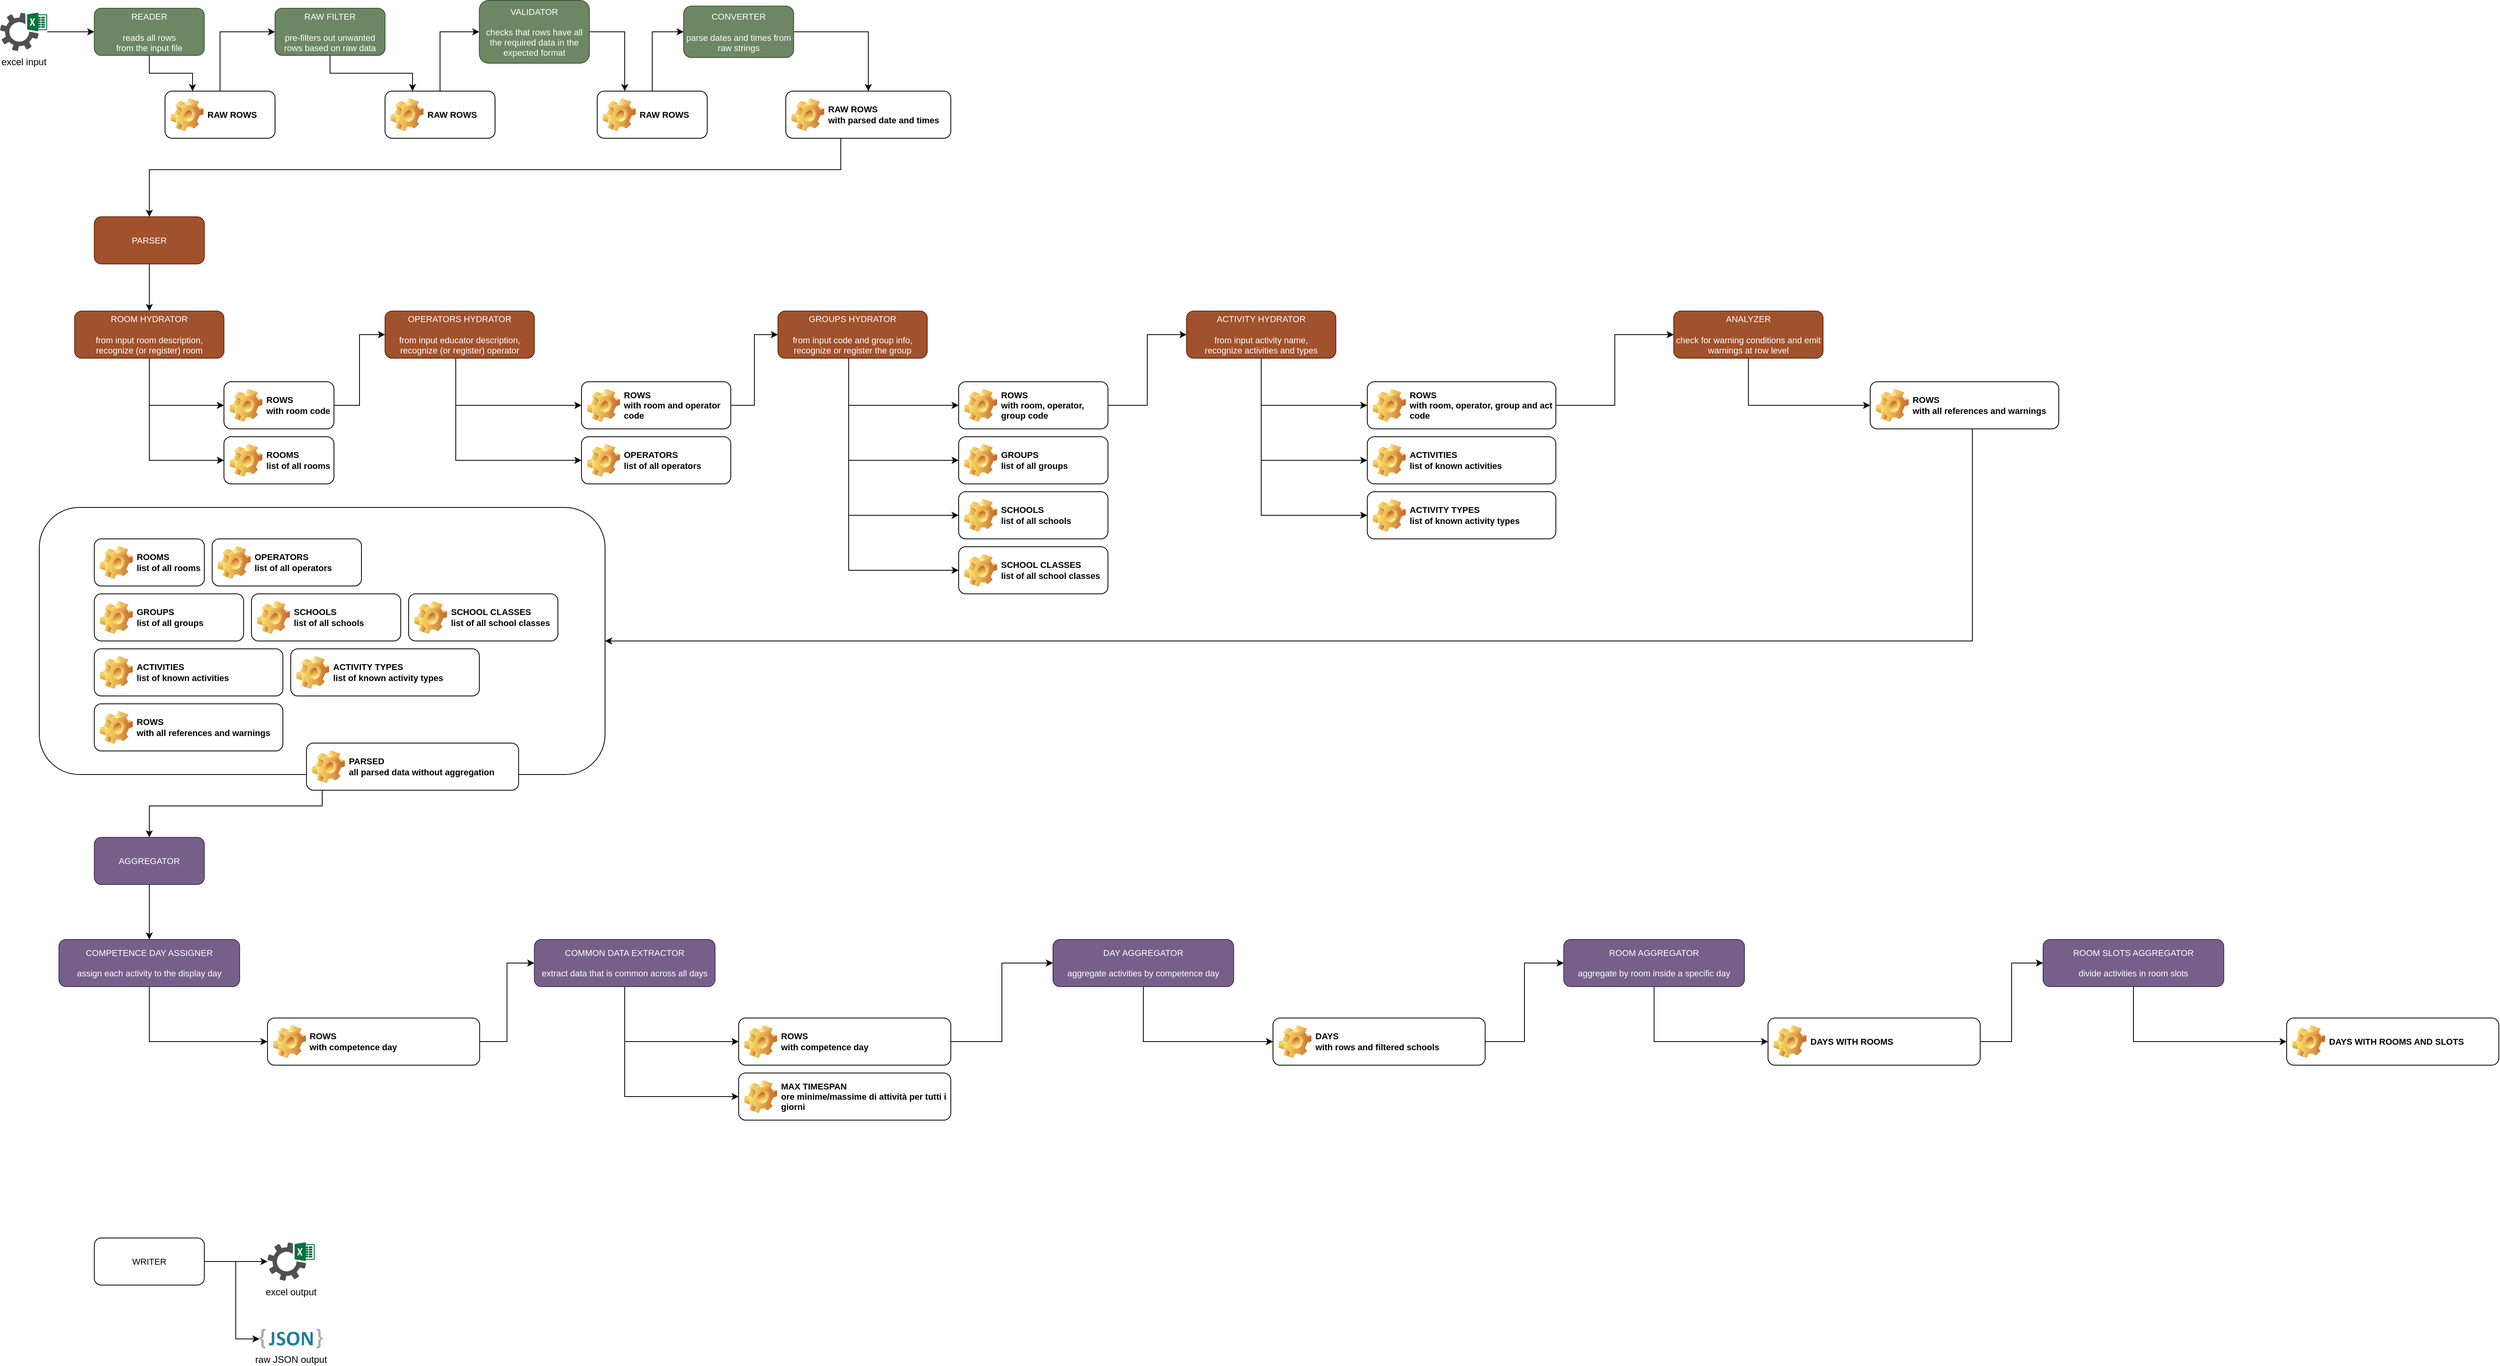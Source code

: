 <mxfile version="15.5.4" type="embed"><diagram id="JesT1ud212xel_Hu2zkj" name="Page-1"><mxGraphModel dx="905" dy="813" grid="1" gridSize="10" guides="1" tooltips="1" connect="1" arrows="1" fold="1" page="1" pageScale="1" pageWidth="850" pageHeight="1100" math="0" shadow="0"><root><mxCell id="0"/><mxCell id="1" parent="0"/><mxCell id="90" style="edgeStyle=orthogonalEdgeStyle;rounded=0;orthogonalLoop=1;jettySize=auto;html=1;entryX=0.5;entryY=0;entryDx=0;entryDy=0;" parent="1" source="89" target="80" edge="1"><mxGeometry relative="1" as="geometry"/></mxCell><mxCell id="89" value="" style="rounded=1;whiteSpace=wrap;html=1;" parent="1" vertex="1"><mxGeometry x="90" y="670" width="720" height="340" as="geometry"/></mxCell><mxCell id="10" style="edgeStyle=orthogonalEdgeStyle;rounded=0;orthogonalLoop=1;jettySize=auto;html=1;" parent="1" source="2" target="9" edge="1"><mxGeometry relative="1" as="geometry"/></mxCell><mxCell id="2" value="excel input" style="sketch=0;pointerEvents=1;shadow=0;dashed=0;html=1;strokeColor=none;fillColor=#505050;labelPosition=center;verticalLabelPosition=bottom;verticalAlign=top;outlineConnect=0;align=center;shape=mxgraph.office.services.excel_services;" parent="1" vertex="1"><mxGeometry x="40" y="40" width="60" height="49" as="geometry"/></mxCell><mxCell id="7" value="raw JSON output" style="dashed=0;outlineConnect=0;html=1;align=center;labelPosition=center;verticalLabelPosition=bottom;verticalAlign=top;shape=mxgraph.weblogos.json_2" parent="1" vertex="1"><mxGeometry x="370.2" y="1715.5" width="80.4" height="25.2" as="geometry"/></mxCell><mxCell id="8" value="excel output" style="sketch=0;pointerEvents=1;shadow=0;dashed=0;html=1;strokeColor=none;fillColor=#505050;labelPosition=center;verticalLabelPosition=bottom;verticalAlign=top;outlineConnect=0;align=center;shape=mxgraph.office.services.excel_services;" parent="1" vertex="1"><mxGeometry x="380.4" y="1605.5" width="60" height="49" as="geometry"/></mxCell><mxCell id="37" style="edgeStyle=orthogonalEdgeStyle;rounded=0;orthogonalLoop=1;jettySize=auto;html=1;entryX=0.25;entryY=0;entryDx=0;entryDy=0;" parent="1" source="9" target="16" edge="1"><mxGeometry relative="1" as="geometry"/></mxCell><mxCell id="9" value="READER&lt;br&gt;&lt;br style=&quot;font-size: 11px&quot;&gt;reads all rows&lt;br&gt;from the input file" style="rounded=1;whiteSpace=wrap;html=1;fillColor=#6d8764;strokeColor=#3A5431;fontColor=#ffffff;fontSize=11;" parent="1" vertex="1"><mxGeometry x="160" y="34.5" width="140" height="60" as="geometry"/></mxCell><mxCell id="38" style="edgeStyle=orthogonalEdgeStyle;rounded=0;orthogonalLoop=1;jettySize=auto;html=1;entryX=0;entryY=0.5;entryDx=0;entryDy=0;" parent="1" source="16" target="18" edge="1"><mxGeometry relative="1" as="geometry"/></mxCell><mxCell id="16" value="RAW ROWS" style="label;whiteSpace=wrap;html=1;image=img/clipart/Gear_128x128.png;fontSize=11;" parent="1" vertex="1"><mxGeometry x="250" y="140" width="140" height="60" as="geometry"/></mxCell><mxCell id="35" style="edgeStyle=orthogonalEdgeStyle;rounded=0;orthogonalLoop=1;jettySize=auto;html=1;entryX=0.25;entryY=0;entryDx=0;entryDy=0;" parent="1" source="18" target="20" edge="1"><mxGeometry relative="1" as="geometry"/></mxCell><mxCell id="18" value="RAW FILTER&lt;br&gt;&lt;br style=&quot;font-size: 11px&quot;&gt;pre-filters out unwanted rows based on raw data" style="rounded=1;whiteSpace=wrap;html=1;fillColor=#6d8764;strokeColor=#3A5431;fontSize=11;fontColor=#ffffff;" parent="1" vertex="1"><mxGeometry x="390" y="34.5" width="140" height="60" as="geometry"/></mxCell><mxCell id="36" style="edgeStyle=orthogonalEdgeStyle;rounded=0;orthogonalLoop=1;jettySize=auto;html=1;entryX=0;entryY=0.5;entryDx=0;entryDy=0;" parent="1" source="20" target="28" edge="1"><mxGeometry relative="1" as="geometry"/></mxCell><mxCell id="20" value="RAW ROWS" style="label;whiteSpace=wrap;html=1;image=img/clipart/Gear_128x128.png;fontSize=11;" parent="1" vertex="1"><mxGeometry x="530" y="140" width="140" height="60" as="geometry"/></mxCell><mxCell id="23" style="edgeStyle=orthogonalEdgeStyle;rounded=0;orthogonalLoop=1;jettySize=auto;html=1;fontSize=11;" parent="1" source="22" target="8" edge="1"><mxGeometry relative="1" as="geometry"/></mxCell><mxCell id="24" style="edgeStyle=orthogonalEdgeStyle;rounded=0;orthogonalLoop=1;jettySize=auto;html=1;fontSize=11;" parent="1" source="22" target="7" edge="1"><mxGeometry relative="1" as="geometry"><Array as="points"><mxPoint x="340" y="1630.5"/><mxPoint x="340" y="1728.5"/></Array></mxGeometry></mxCell><mxCell id="22" value="WRITER" style="rounded=1;whiteSpace=wrap;html=1;fontSize=11;" parent="1" vertex="1"><mxGeometry x="160" y="1600" width="140" height="60" as="geometry"/></mxCell><mxCell id="47" style="edgeStyle=orthogonalEdgeStyle;rounded=0;orthogonalLoop=1;jettySize=auto;html=1;entryX=0.5;entryY=0;entryDx=0;entryDy=0;" parent="1" source="25" target="46" edge="1"><mxGeometry relative="1" as="geometry"/></mxCell><mxCell id="25" value="PARSER" style="rounded=1;whiteSpace=wrap;html=1;fillColor=#a0522d;strokeColor=#6D1F00;fontColor=#ffffff;fontSize=11;" parent="1" vertex="1"><mxGeometry x="160" y="300" width="140" height="60" as="geometry"/></mxCell><mxCell id="40" style="edgeStyle=orthogonalEdgeStyle;rounded=0;orthogonalLoop=1;jettySize=auto;html=1;entryX=0.25;entryY=0;entryDx=0;entryDy=0;" parent="1" source="28" target="30" edge="1"><mxGeometry relative="1" as="geometry"/></mxCell><mxCell id="28" value="VALIDATOR&lt;br&gt;&lt;br&gt;checks that rows have all the required data in the expected format" style="rounded=1;whiteSpace=wrap;html=1;fillColor=#6d8764;strokeColor=#3A5431;fontSize=11;fontColor=#ffffff;" parent="1" vertex="1"><mxGeometry x="650" y="24.5" width="140" height="80" as="geometry"/></mxCell><mxCell id="41" style="edgeStyle=orthogonalEdgeStyle;rounded=0;orthogonalLoop=1;jettySize=auto;html=1;exitX=0.5;exitY=1;exitDx=0;exitDy=0;" parent="1" source="44" target="25" edge="1"><mxGeometry relative="1" as="geometry"><Array as="points"><mxPoint x="1110" y="240"/><mxPoint x="230" y="240"/></Array></mxGeometry></mxCell><mxCell id="43" style="edgeStyle=orthogonalEdgeStyle;rounded=0;orthogonalLoop=1;jettySize=auto;html=1;entryX=0;entryY=0.5;entryDx=0;entryDy=0;" parent="1" source="30" target="42" edge="1"><mxGeometry relative="1" as="geometry"/></mxCell><mxCell id="30" value="RAW ROWS" style="label;whiteSpace=wrap;html=1;image=img/clipart/Gear_128x128.png;fontSize=11;" parent="1" vertex="1"><mxGeometry x="800" y="140" width="140" height="60" as="geometry"/></mxCell><mxCell id="45" style="edgeStyle=orthogonalEdgeStyle;rounded=0;orthogonalLoop=1;jettySize=auto;html=1;entryX=0.5;entryY=0;entryDx=0;entryDy=0;" parent="1" source="42" target="44" edge="1"><mxGeometry relative="1" as="geometry"><Array as="points"><mxPoint x="1145" y="65"/></Array></mxGeometry></mxCell><mxCell id="42" value="CONVERTER&lt;br&gt;&lt;br&gt;parse dates and times from raw strings" style="rounded=1;whiteSpace=wrap;html=1;fillColor=#6d8764;strokeColor=#3A5431;fontSize=11;fontColor=#ffffff;" parent="1" vertex="1"><mxGeometry x="910" y="31.75" width="140" height="65.5" as="geometry"/></mxCell><mxCell id="44" value="RAW ROWS&lt;br&gt;with parsed date and times" style="label;whiteSpace=wrap;html=1;image=img/clipart/Gear_128x128.png;fontSize=11;" parent="1" vertex="1"><mxGeometry x="1040" y="140" width="210" height="60" as="geometry"/></mxCell><mxCell id="50" style="edgeStyle=orthogonalEdgeStyle;rounded=0;orthogonalLoop=1;jettySize=auto;html=1;entryX=0;entryY=0.5;entryDx=0;entryDy=0;" parent="1" source="46" target="48" edge="1"><mxGeometry relative="1" as="geometry"/></mxCell><mxCell id="51" style="edgeStyle=orthogonalEdgeStyle;rounded=0;orthogonalLoop=1;jettySize=auto;html=1;entryX=0;entryY=0.5;entryDx=0;entryDy=0;" parent="1" source="46" target="49" edge="1"><mxGeometry relative="1" as="geometry"/></mxCell><mxCell id="46" value="ROOM HYDRATOR&lt;br&gt;&lt;br&gt;from input room description, &lt;br&gt;recognize (or register) room" style="rounded=1;whiteSpace=wrap;html=1;fillColor=#a0522d;strokeColor=#6D1F00;fontColor=#ffffff;fontSize=11;" parent="1" vertex="1"><mxGeometry x="135" y="420" width="190" height="60" as="geometry"/></mxCell><mxCell id="48" value="ROOMS&lt;br&gt;list of all rooms" style="label;whiteSpace=wrap;html=1;image=img/clipart/Gear_128x128.png;fontSize=11;" parent="1" vertex="1"><mxGeometry x="325" y="580" width="140" height="60" as="geometry"/></mxCell><mxCell id="53" style="edgeStyle=orthogonalEdgeStyle;rounded=0;orthogonalLoop=1;jettySize=auto;html=1;entryX=0;entryY=0.5;entryDx=0;entryDy=0;" parent="1" source="49" target="52" edge="1"><mxGeometry relative="1" as="geometry"/></mxCell><mxCell id="49" value="ROWS&lt;br&gt;with room code" style="label;whiteSpace=wrap;html=1;image=img/clipart/Gear_128x128.png;fontSize=11;" parent="1" vertex="1"><mxGeometry x="325" y="510" width="140" height="60" as="geometry"/></mxCell><mxCell id="56" style="edgeStyle=orthogonalEdgeStyle;rounded=0;orthogonalLoop=1;jettySize=auto;html=1;entryX=0;entryY=0.5;entryDx=0;entryDy=0;" parent="1" source="52" target="54" edge="1"><mxGeometry relative="1" as="geometry"><Array as="points"><mxPoint x="620" y="610"/></Array></mxGeometry></mxCell><mxCell id="57" style="edgeStyle=orthogonalEdgeStyle;rounded=0;orthogonalLoop=1;jettySize=auto;html=1;entryX=0;entryY=0.5;entryDx=0;entryDy=0;" parent="1" source="52" target="55" edge="1"><mxGeometry relative="1" as="geometry"><Array as="points"><mxPoint x="620" y="540"/></Array></mxGeometry></mxCell><mxCell id="52" value="OPERATORS HYDRATOR&lt;br&gt;&lt;br&gt;from input educator description, &lt;br&gt;recognize (or register) operator" style="rounded=1;whiteSpace=wrap;html=1;fillColor=#a0522d;strokeColor=#6D1F00;fontColor=#ffffff;fontSize=11;" parent="1" vertex="1"><mxGeometry x="530" y="420" width="190" height="60" as="geometry"/></mxCell><mxCell id="54" value="OPERATORS&lt;br&gt;list of all operators" style="label;whiteSpace=wrap;html=1;image=img/clipart/Gear_128x128.png;fontSize=11;" parent="1" vertex="1"><mxGeometry x="780" y="580" width="190" height="60" as="geometry"/></mxCell><mxCell id="59" style="edgeStyle=orthogonalEdgeStyle;rounded=0;orthogonalLoop=1;jettySize=auto;html=1;entryX=0;entryY=0.5;entryDx=0;entryDy=0;" parent="1" source="55" target="58" edge="1"><mxGeometry relative="1" as="geometry"/></mxCell><mxCell id="55" value="ROWS&lt;br&gt;with room and operator code" style="label;whiteSpace=wrap;html=1;image=img/clipart/Gear_128x128.png;fontSize=11;" parent="1" vertex="1"><mxGeometry x="780" y="510" width="190" height="60" as="geometry"/></mxCell><mxCell id="62" style="edgeStyle=orthogonalEdgeStyle;rounded=0;orthogonalLoop=1;jettySize=auto;html=1;entryX=0;entryY=0.5;entryDx=0;entryDy=0;" parent="1" source="58" target="61" edge="1"><mxGeometry relative="1" as="geometry"><Array as="points"><mxPoint x="1120" y="610"/></Array></mxGeometry></mxCell><mxCell id="63" style="edgeStyle=orthogonalEdgeStyle;rounded=0;orthogonalLoop=1;jettySize=auto;html=1;entryX=0;entryY=0.5;entryDx=0;entryDy=0;" parent="1" source="58" target="60" edge="1"><mxGeometry relative="1" as="geometry"><Array as="points"><mxPoint x="1120" y="540"/></Array></mxGeometry></mxCell><mxCell id="71" style="edgeStyle=orthogonalEdgeStyle;rounded=0;orthogonalLoop=1;jettySize=auto;html=1;entryX=0;entryY=0.5;entryDx=0;entryDy=0;" parent="1" source="58" target="69" edge="1"><mxGeometry relative="1" as="geometry"><Array as="points"><mxPoint x="1120" y="680"/></Array></mxGeometry></mxCell><mxCell id="72" style="edgeStyle=orthogonalEdgeStyle;rounded=0;orthogonalLoop=1;jettySize=auto;html=1;entryX=0;entryY=0.5;entryDx=0;entryDy=0;" parent="1" source="58" target="70" edge="1"><mxGeometry relative="1" as="geometry"><Array as="points"><mxPoint x="1120" y="750"/></Array></mxGeometry></mxCell><mxCell id="58" value="GROUPS HYDRATOR&lt;br&gt;&lt;br&gt;from input code and group info,&lt;br&gt;recognize or register the group" style="rounded=1;whiteSpace=wrap;html=1;fillColor=#a0522d;strokeColor=#6D1F00;fontColor=#ffffff;fontSize=11;" parent="1" vertex="1"><mxGeometry x="1030" y="420" width="190" height="60" as="geometry"/></mxCell><mxCell id="65" style="edgeStyle=orthogonalEdgeStyle;rounded=0;orthogonalLoop=1;jettySize=auto;html=1;entryX=0;entryY=0.5;entryDx=0;entryDy=0;" parent="1" source="60" target="64" edge="1"><mxGeometry relative="1" as="geometry"/></mxCell><mxCell id="60" value="ROWS&lt;br&gt;with room, operator, group code" style="label;whiteSpace=wrap;html=1;image=img/clipart/Gear_128x128.png;fontSize=11;" parent="1" vertex="1"><mxGeometry x="1260" y="510" width="190" height="60" as="geometry"/></mxCell><mxCell id="61" value="GROUPS&lt;br&gt;list of all groups" style="label;whiteSpace=wrap;html=1;image=img/clipart/Gear_128x128.png;fontSize=11;" parent="1" vertex="1"><mxGeometry x="1260" y="580" width="190" height="60" as="geometry"/></mxCell><mxCell id="73" style="edgeStyle=orthogonalEdgeStyle;rounded=0;orthogonalLoop=1;jettySize=auto;html=1;entryX=0;entryY=0.5;entryDx=0;entryDy=0;" parent="1" source="64" target="66" edge="1"><mxGeometry relative="1" as="geometry"><Array as="points"><mxPoint x="1645" y="540"/></Array></mxGeometry></mxCell><mxCell id="74" style="edgeStyle=orthogonalEdgeStyle;rounded=0;orthogonalLoop=1;jettySize=auto;html=1;entryX=0;entryY=0.5;entryDx=0;entryDy=0;" parent="1" source="64" target="67" edge="1"><mxGeometry relative="1" as="geometry"><Array as="points"><mxPoint x="1645" y="610"/></Array></mxGeometry></mxCell><mxCell id="75" style="edgeStyle=orthogonalEdgeStyle;rounded=0;orthogonalLoop=1;jettySize=auto;html=1;entryX=0;entryY=0.5;entryDx=0;entryDy=0;" parent="1" source="64" target="68" edge="1"><mxGeometry relative="1" as="geometry"><Array as="points"><mxPoint x="1645" y="680"/></Array></mxGeometry></mxCell><mxCell id="64" value="ACTIVITY HYDRATOR&lt;br&gt;&lt;br&gt;from input activity name,&lt;br&gt;recognize activities and types" style="rounded=1;whiteSpace=wrap;html=1;fillColor=#a0522d;strokeColor=#6D1F00;fontColor=#ffffff;fontSize=11;" parent="1" vertex="1"><mxGeometry x="1550" y="420" width="190" height="60" as="geometry"/></mxCell><mxCell id="77" style="edgeStyle=orthogonalEdgeStyle;rounded=0;orthogonalLoop=1;jettySize=auto;html=1;entryX=0;entryY=0.5;entryDx=0;entryDy=0;" parent="1" source="66" target="76" edge="1"><mxGeometry relative="1" as="geometry"/></mxCell><mxCell id="66" value="ROWS&lt;br&gt;with room, operator, group and act code" style="label;whiteSpace=wrap;html=1;image=img/clipart/Gear_128x128.png;fontSize=11;" parent="1" vertex="1"><mxGeometry x="1780" y="510" width="240" height="60" as="geometry"/></mxCell><mxCell id="67" value="ACTIVITIES&lt;br&gt;list of known activities" style="label;whiteSpace=wrap;html=1;image=img/clipart/Gear_128x128.png;fontSize=11;" parent="1" vertex="1"><mxGeometry x="1780" y="580" width="240" height="60" as="geometry"/></mxCell><mxCell id="68" value="ACTIVITY TYPES&lt;br&gt;list of known activity types" style="label;whiteSpace=wrap;html=1;image=img/clipart/Gear_128x128.png;fontSize=11;" parent="1" vertex="1"><mxGeometry x="1780" y="650" width="240" height="60" as="geometry"/></mxCell><mxCell id="69" value="SCHOOLS&lt;br&gt;list of all schools" style="label;whiteSpace=wrap;html=1;image=img/clipart/Gear_128x128.png;fontSize=11;" parent="1" vertex="1"><mxGeometry x="1260" y="650" width="190" height="60" as="geometry"/></mxCell><mxCell id="70" value="SCHOOL CLASSES&lt;br&gt;list of all school classes" style="label;whiteSpace=wrap;html=1;image=img/clipart/Gear_128x128.png;fontSize=11;" parent="1" vertex="1"><mxGeometry x="1260" y="720" width="190" height="60" as="geometry"/></mxCell><mxCell id="79" style="edgeStyle=orthogonalEdgeStyle;rounded=0;orthogonalLoop=1;jettySize=auto;html=1;entryX=0;entryY=0.5;entryDx=0;entryDy=0;" parent="1" source="76" target="78" edge="1"><mxGeometry relative="1" as="geometry"><Array as="points"><mxPoint x="2265" y="540"/></Array></mxGeometry></mxCell><mxCell id="76" value="ANALYZER&lt;br&gt;&lt;br&gt;check for warning conditions and emit warnings at row level" style="rounded=1;whiteSpace=wrap;html=1;fillColor=#a0522d;strokeColor=#6D1F00;fontColor=#ffffff;fontSize=11;" parent="1" vertex="1"><mxGeometry x="2170" y="420" width="190" height="60" as="geometry"/></mxCell><mxCell id="91" style="edgeStyle=orthogonalEdgeStyle;rounded=0;orthogonalLoop=1;jettySize=auto;html=1;entryX=1;entryY=0.5;entryDx=0;entryDy=0;" parent="1" source="78" target="89" edge="1"><mxGeometry relative="1" as="geometry"><Array as="points"><mxPoint x="2550" y="840"/></Array></mxGeometry></mxCell><mxCell id="78" value="ROWS&lt;br&gt;with all references and warnings" style="label;whiteSpace=wrap;html=1;image=img/clipart/Gear_128x128.png;fontSize=11;" parent="1" vertex="1"><mxGeometry x="2420" y="510" width="240" height="60" as="geometry"/></mxCell><mxCell id="94" style="edgeStyle=orthogonalEdgeStyle;rounded=0;orthogonalLoop=1;jettySize=auto;html=1;entryX=0.5;entryY=0;entryDx=0;entryDy=0;" parent="1" source="80" target="92" edge="1"><mxGeometry relative="1" as="geometry"/></mxCell><mxCell id="80" value="AGGREGATOR" style="rounded=1;whiteSpace=wrap;html=1;fillColor=#76608a;strokeColor=#432D57;fontColor=#ffffff;fontSize=11;" parent="1" vertex="1"><mxGeometry x="160" y="1090" width="140" height="60" as="geometry"/></mxCell><mxCell id="81" value="ROWS&lt;br&gt;with all references and warnings" style="label;whiteSpace=wrap;html=1;image=img/clipart/Gear_128x128.png;fontSize=11;" parent="1" vertex="1"><mxGeometry x="160" y="920" width="240" height="60" as="geometry"/></mxCell><mxCell id="82" value="ACTIVITIES&lt;br&gt;list of known activities" style="label;whiteSpace=wrap;html=1;image=img/clipart/Gear_128x128.png;fontSize=11;" parent="1" vertex="1"><mxGeometry x="160" y="850" width="240" height="60" as="geometry"/></mxCell><mxCell id="83" value="ACTIVITY TYPES&lt;br&gt;list of known activity types" style="label;whiteSpace=wrap;html=1;image=img/clipart/Gear_128x128.png;fontSize=11;" parent="1" vertex="1"><mxGeometry x="410" y="850" width="240" height="60" as="geometry"/></mxCell><mxCell id="84" value="ROOMS&lt;br&gt;list of all rooms" style="label;whiteSpace=wrap;html=1;image=img/clipart/Gear_128x128.png;fontSize=11;" parent="1" vertex="1"><mxGeometry x="160" y="710" width="140" height="60" as="geometry"/></mxCell><mxCell id="85" value="OPERATORS&lt;br&gt;list of all operators" style="label;whiteSpace=wrap;html=1;image=img/clipart/Gear_128x128.png;fontSize=11;" parent="1" vertex="1"><mxGeometry x="310" y="710" width="190" height="60" as="geometry"/></mxCell><mxCell id="86" value="GROUPS&lt;br&gt;list of all groups" style="label;whiteSpace=wrap;html=1;image=img/clipart/Gear_128x128.png;fontSize=11;" parent="1" vertex="1"><mxGeometry x="160" y="780" width="190" height="60" as="geometry"/></mxCell><mxCell id="87" value="SCHOOLS&lt;br&gt;list of all schools" style="label;whiteSpace=wrap;html=1;image=img/clipart/Gear_128x128.png;fontSize=11;" parent="1" vertex="1"><mxGeometry x="360" y="780" width="190" height="60" as="geometry"/></mxCell><mxCell id="88" value="SCHOOL CLASSES&lt;br&gt;list of all school classes" style="label;whiteSpace=wrap;html=1;image=img/clipart/Gear_128x128.png;fontSize=11;" parent="1" vertex="1"><mxGeometry x="560" y="780" width="190" height="60" as="geometry"/></mxCell><mxCell id="101" style="edgeStyle=orthogonalEdgeStyle;rounded=0;orthogonalLoop=1;jettySize=auto;html=1;entryX=0;entryY=0.5;entryDx=0;entryDy=0;" parent="1" source="92" target="95" edge="1"><mxGeometry relative="1" as="geometry"><Array as="points"><mxPoint x="230" y="1350"/></Array></mxGeometry></mxCell><mxCell id="92" value="COMPETENCE DAY ASSIGNER&lt;br&gt;&lt;br&gt;assign each activity to the display day" style="rounded=1;whiteSpace=wrap;html=1;fillColor=#76608a;strokeColor=#432D57;fontColor=#ffffff;fontSize=11;" parent="1" vertex="1"><mxGeometry x="115" y="1220" width="230" height="60" as="geometry"/></mxCell><mxCell id="93" value="PARSED&lt;br&gt;all parsed data without aggregation" style="label;whiteSpace=wrap;html=1;image=img/clipart/Gear_128x128.png;fontSize=11;" parent="1" vertex="1"><mxGeometry x="430" y="970" width="270" height="60" as="geometry"/></mxCell><mxCell id="102" style="edgeStyle=orthogonalEdgeStyle;rounded=0;orthogonalLoop=1;jettySize=auto;html=1;entryX=0;entryY=0.5;entryDx=0;entryDy=0;" parent="1" source="95" target="99" edge="1"><mxGeometry relative="1" as="geometry"/></mxCell><mxCell id="95" value="ROWS&lt;br&gt;with competence day" style="label;whiteSpace=wrap;html=1;image=img/clipart/Gear_128x128.png;fontSize=11;" parent="1" vertex="1"><mxGeometry x="380.4" y="1320" width="270" height="60" as="geometry"/></mxCell><mxCell id="96" value="MAX TIMESPAN&lt;br&gt;ore minime/massime di attività per tutti i giorni" style="label;whiteSpace=wrap;html=1;image=img/clipart/Gear_128x128.png;fontSize=11;" parent="1" vertex="1"><mxGeometry x="980" y="1390" width="270" height="60" as="geometry"/></mxCell><mxCell id="103" style="edgeStyle=orthogonalEdgeStyle;rounded=0;orthogonalLoop=1;jettySize=auto;html=1;entryX=0;entryY=0.5;entryDx=0;entryDy=0;" parent="1" source="99" target="96" edge="1"><mxGeometry relative="1" as="geometry"><Array as="points"><mxPoint x="835" y="1420"/></Array></mxGeometry></mxCell><mxCell id="105" style="edgeStyle=orthogonalEdgeStyle;rounded=0;orthogonalLoop=1;jettySize=auto;html=1;entryX=0;entryY=0.5;entryDx=0;entryDy=0;" parent="1" source="99" target="104" edge="1"><mxGeometry relative="1" as="geometry"><Array as="points"><mxPoint x="835" y="1350"/></Array></mxGeometry></mxCell><mxCell id="99" value="COMMON DATA EXTRACTOR&lt;br&gt;&lt;br&gt;extract data that is common across all days" style="rounded=1;whiteSpace=wrap;html=1;fillColor=#76608a;strokeColor=#432D57;fontColor=#ffffff;fontSize=11;" parent="1" vertex="1"><mxGeometry x="720" y="1220" width="230" height="60" as="geometry"/></mxCell><mxCell id="107" style="edgeStyle=orthogonalEdgeStyle;rounded=0;orthogonalLoop=1;jettySize=auto;html=1;entryX=0;entryY=0.5;entryDx=0;entryDy=0;" parent="1" source="104" target="106" edge="1"><mxGeometry relative="1" as="geometry"/></mxCell><mxCell id="104" value="ROWS&lt;br&gt;with competence day" style="label;whiteSpace=wrap;html=1;image=img/clipart/Gear_128x128.png;fontSize=11;" parent="1" vertex="1"><mxGeometry x="980" y="1320" width="270" height="60" as="geometry"/></mxCell><mxCell id="109" style="edgeStyle=orthogonalEdgeStyle;rounded=0;orthogonalLoop=1;jettySize=auto;html=1;entryX=0;entryY=0.5;entryDx=0;entryDy=0;" parent="1" source="106" target="108" edge="1"><mxGeometry relative="1" as="geometry"><Array as="points"><mxPoint x="1495" y="1350"/></Array></mxGeometry></mxCell><mxCell id="106" value="DAY AGGREGATOR&lt;br&gt;&lt;br&gt;aggregate activities by competence day" style="rounded=1;whiteSpace=wrap;html=1;fillColor=#76608a;strokeColor=#432D57;fontColor=#ffffff;fontSize=11;" parent="1" vertex="1"><mxGeometry x="1380" y="1220" width="230" height="60" as="geometry"/></mxCell><mxCell id="111" style="edgeStyle=orthogonalEdgeStyle;rounded=0;orthogonalLoop=1;jettySize=auto;html=1;entryX=0;entryY=0.5;entryDx=0;entryDy=0;" parent="1" source="108" target="110" edge="1"><mxGeometry relative="1" as="geometry"/></mxCell><mxCell id="108" value="DAYS&lt;br&gt;with rows and filtered schools" style="label;whiteSpace=wrap;html=1;image=img/clipart/Gear_128x128.png;fontSize=11;" parent="1" vertex="1"><mxGeometry x="1660" y="1320" width="270" height="60" as="geometry"/></mxCell><mxCell id="113" style="edgeStyle=orthogonalEdgeStyle;rounded=0;orthogonalLoop=1;jettySize=auto;html=1;entryX=0;entryY=0.5;entryDx=0;entryDy=0;" parent="1" source="110" target="112" edge="1"><mxGeometry relative="1" as="geometry"><Array as="points"><mxPoint x="2145" y="1350"/></Array></mxGeometry></mxCell><mxCell id="110" value="ROOM AGGREGATOR&lt;br&gt;&lt;br&gt;aggregate by room inside a specific day" style="rounded=1;whiteSpace=wrap;html=1;fillColor=#76608a;strokeColor=#432D57;fontColor=#ffffff;fontSize=11;" parent="1" vertex="1"><mxGeometry x="2030" y="1220" width="230" height="60" as="geometry"/></mxCell><mxCell id="115" style="edgeStyle=orthogonalEdgeStyle;rounded=0;orthogonalLoop=1;jettySize=auto;html=1;entryX=0;entryY=0.5;entryDx=0;entryDy=0;" edge="1" parent="1" source="112" target="114"><mxGeometry relative="1" as="geometry"/></mxCell><mxCell id="112" value="DAYS WITH ROOMS&lt;br&gt;" style="label;whiteSpace=wrap;html=1;image=img/clipart/Gear_128x128.png;fontSize=11;" parent="1" vertex="1"><mxGeometry x="2290" y="1320" width="270" height="60" as="geometry"/></mxCell><mxCell id="117" style="edgeStyle=orthogonalEdgeStyle;rounded=0;orthogonalLoop=1;jettySize=auto;html=1;entryX=0;entryY=0.5;entryDx=0;entryDy=0;" edge="1" parent="1" source="114" target="116"><mxGeometry relative="1" as="geometry"><Array as="points"><mxPoint x="2755" y="1350"/></Array></mxGeometry></mxCell><mxCell id="114" value="ROOM SLOTS AGGREGATOR&lt;br&gt;&lt;br&gt;divide activities in room slots" style="rounded=1;whiteSpace=wrap;html=1;fillColor=#76608a;strokeColor=#432D57;fontColor=#ffffff;fontSize=11;" vertex="1" parent="1"><mxGeometry x="2640" y="1220" width="230" height="60" as="geometry"/></mxCell><mxCell id="116" value="DAYS WITH ROOMS AND SLOTS" style="label;whiteSpace=wrap;html=1;image=img/clipart/Gear_128x128.png;fontSize=11;" vertex="1" parent="1"><mxGeometry x="2950" y="1320" width="270" height="60" as="geometry"/></mxCell></root></mxGraphModel></diagram></mxfile>